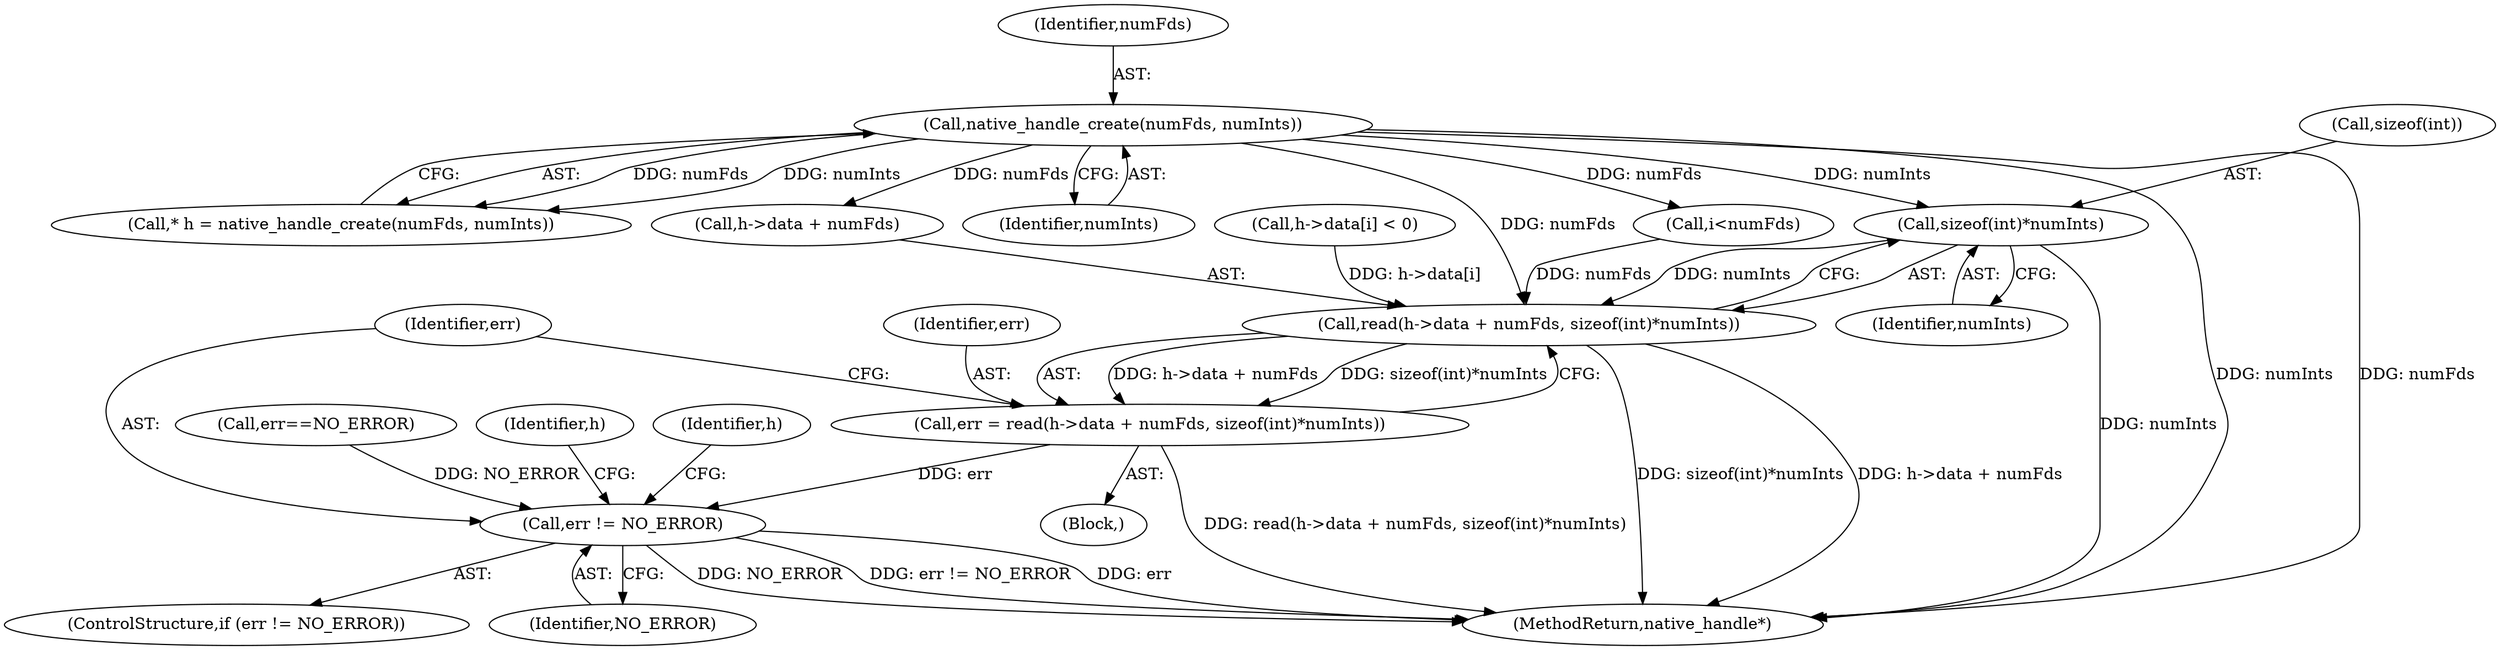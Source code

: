 digraph "0_Android_54cb02ad733fb71b1bdf78590428817fb780aff8@API" {
"1000181" [label="(Call,sizeof(int)*numInts)"];
"1000130" [label="(Call,native_handle_create(numFds, numInts))"];
"1000175" [label="(Call,read(h->data + numFds, sizeof(int)*numInts))"];
"1000173" [label="(Call,err = read(h->data + numFds, sizeof(int)*numInts))"];
"1000186" [label="(Call,err != NO_ERROR)"];
"1000175" [label="(Call,read(h->data + numFds, sizeof(int)*numInts))"];
"1000186" [label="(Call,err != NO_ERROR)"];
"1000181" [label="(Call,sizeof(int)*numInts)"];
"1000184" [label="(Identifier,numInts)"];
"1000176" [label="(Call,h->data + numFds)"];
"1000128" [label="(Call,* h = native_handle_create(numFds, numInts))"];
"1000191" [label="(Identifier,h)"];
"1000131" [label="(Identifier,numFds)"];
"1000130" [label="(Call,native_handle_create(numFds, numInts))"];
"1000174" [label="(Identifier,err)"];
"1000185" [label="(ControlStructure,if (err != NO_ERROR))"];
"1000182" [label="(Call,sizeof(int))"];
"1000173" [label="(Call,err = read(h->data + numFds, sizeof(int)*numInts))"];
"1000198" [label="(Identifier,h)"];
"1000101" [label="(Block,)"];
"1000145" [label="(Call,err==NO_ERROR)"];
"1000199" [label="(MethodReturn,native_handle*)"];
"1000187" [label="(Identifier,err)"];
"1000188" [label="(Identifier,NO_ERROR)"];
"1000148" [label="(Call,i<numFds)"];
"1000163" [label="(Call,h->data[i] < 0)"];
"1000132" [label="(Identifier,numInts)"];
"1000181" -> "1000175"  [label="AST: "];
"1000181" -> "1000184"  [label="CFG: "];
"1000182" -> "1000181"  [label="AST: "];
"1000184" -> "1000181"  [label="AST: "];
"1000175" -> "1000181"  [label="CFG: "];
"1000181" -> "1000199"  [label="DDG: numInts"];
"1000181" -> "1000175"  [label="DDG: numInts"];
"1000130" -> "1000181"  [label="DDG: numInts"];
"1000130" -> "1000128"  [label="AST: "];
"1000130" -> "1000132"  [label="CFG: "];
"1000131" -> "1000130"  [label="AST: "];
"1000132" -> "1000130"  [label="AST: "];
"1000128" -> "1000130"  [label="CFG: "];
"1000130" -> "1000199"  [label="DDG: numInts"];
"1000130" -> "1000199"  [label="DDG: numFds"];
"1000130" -> "1000128"  [label="DDG: numFds"];
"1000130" -> "1000128"  [label="DDG: numInts"];
"1000130" -> "1000148"  [label="DDG: numFds"];
"1000130" -> "1000175"  [label="DDG: numFds"];
"1000130" -> "1000176"  [label="DDG: numFds"];
"1000175" -> "1000173"  [label="AST: "];
"1000176" -> "1000175"  [label="AST: "];
"1000173" -> "1000175"  [label="CFG: "];
"1000175" -> "1000199"  [label="DDG: sizeof(int)*numInts"];
"1000175" -> "1000199"  [label="DDG: h->data + numFds"];
"1000175" -> "1000173"  [label="DDG: h->data + numFds"];
"1000175" -> "1000173"  [label="DDG: sizeof(int)*numInts"];
"1000163" -> "1000175"  [label="DDG: h->data[i]"];
"1000148" -> "1000175"  [label="DDG: numFds"];
"1000173" -> "1000101"  [label="AST: "];
"1000174" -> "1000173"  [label="AST: "];
"1000187" -> "1000173"  [label="CFG: "];
"1000173" -> "1000199"  [label="DDG: read(h->data + numFds, sizeof(int)*numInts)"];
"1000173" -> "1000186"  [label="DDG: err"];
"1000186" -> "1000185"  [label="AST: "];
"1000186" -> "1000188"  [label="CFG: "];
"1000187" -> "1000186"  [label="AST: "];
"1000188" -> "1000186"  [label="AST: "];
"1000191" -> "1000186"  [label="CFG: "];
"1000198" -> "1000186"  [label="CFG: "];
"1000186" -> "1000199"  [label="DDG: NO_ERROR"];
"1000186" -> "1000199"  [label="DDG: err != NO_ERROR"];
"1000186" -> "1000199"  [label="DDG: err"];
"1000145" -> "1000186"  [label="DDG: NO_ERROR"];
}
